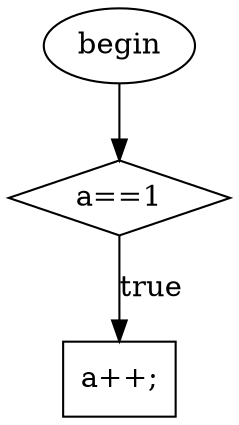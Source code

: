 digraph G{
F0T0[ shape=ellipse, label="begin", style="filled", fillcolor="white"]
F40T53[ shape=diamond, label="a==1", style="filled", fillcolor="white"]
F50T53X[ shape=box, label="a++;", style="filled", fillcolor="white"]
F0T0 -> F40T53
F40T53 -> F50T53X[label="true"]
}
